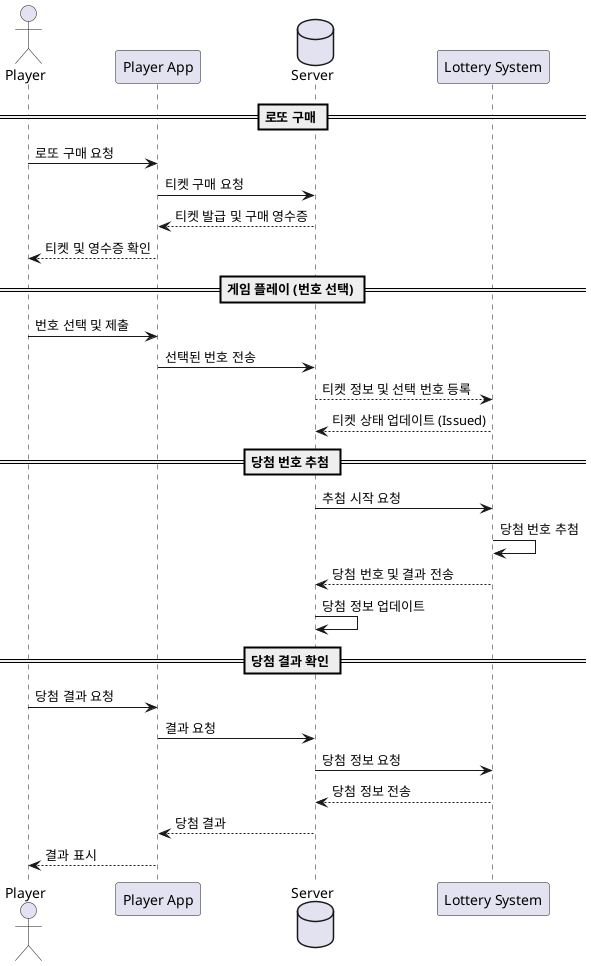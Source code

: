 ```
초기 설정 과정을 나타내며, 판매 가능 수량(SQ) 설정, 계정 생성, KYC(Know Your Customer) 절차 등을 포함합니다.


1. SQ(판매 가능 수량) 초기 설정: 관리자는 관리 웹을 통해 다음 회차의 예상 판매량에 따른 SQ를 설정합니다.
2. 계정 생성: 관리자, 에이전트, 판매자 등 필요한 모든 유형의 계정을 생성하고 관리 웹을 통해 서버에 저장 및 활성화합니다.
3. KYC 절차 설정: 관리자는 플레이어 신원 확인 절차(KYC)를 설정하기 위해 외부 KYC 솔루션을 선택하고 관련 설정을 합니다.
4. 로또 게임 설정: 로또 게임의 규칙, 당첨 번호 추첨 방식 등을 설정합니다.
5. 알림 및 메시지 설정: 특정 이벤트 발생 시 플레이어, 판매자, 에이전트에게 보낼 알림 메시지 및 방법을 설정합니다.
6. 판매 시작: 모든 초기 설정이 완료된 후, 관리자는 판매를 시작하기 위해 관리 웹을 통해 명령을 내립니다. 서버는 시스템을 판매 가능 상태로 변경합니다.

```

@startuml
actor "Player" as player
participant "Player App" as playerApp
database "Server" as server
participant "Lottery System" as lotterySystem

== 로또 구매 ==
player -> playerApp: 로또 구매 요청
playerApp -> server: 티켓 구매 요청
server --> playerApp: 티켓 발급 및 구매 영수증
playerApp --> player: 티켓 및 영수증 확인

== 게임 플레이 (번호 선택) ==
player -> playerApp: 번호 선택 및 제출
playerApp -> server: 선택된 번호 전송
server --> lotterySystem: 티켓 정보 및 선택 번호 등록
lotterySystem --> server: 티켓 상태 업데이트 (Issued)

== 당첨 번호 추첨 ==
server -> lotterySystem: 추첨 시작 요청
lotterySystem -> lotterySystem: 당첨 번호 추첨
lotterySystem --> server: 당첨 번호 및 결과 전송
server -> server: 당첨 정보 업데이트

== 당첨 결과 확인 ==
player -> playerApp: 당첨 결과 요청
playerApp -> server: 결과 요청
server -> lotterySystem: 당첨 정보 요청
lotterySystem --> server: 당첨 정보 전송
server --> playerApp: 당첨 결과
playerApp --> player: 결과 표시

@enduml
